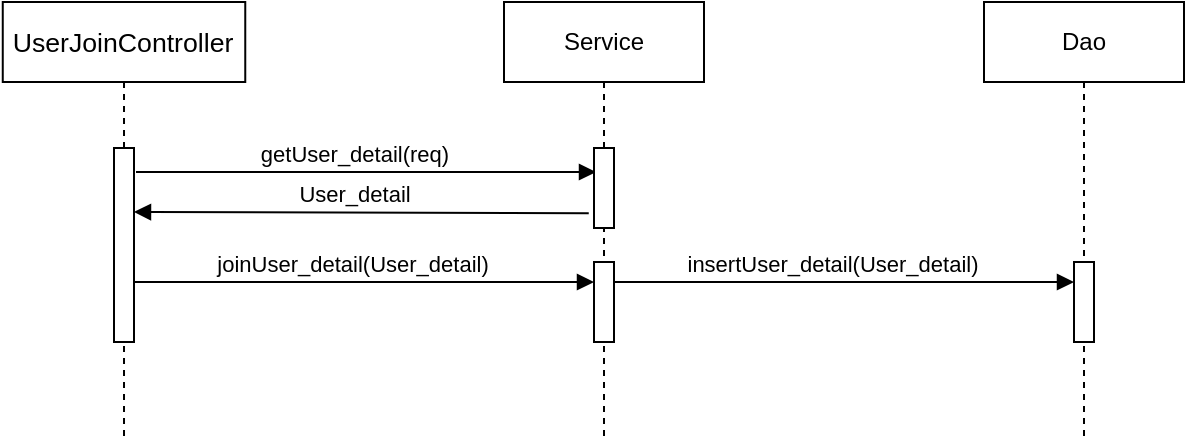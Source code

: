 <mxfile version="13.2.6"><diagram id="BXBeuUN2lcnYVwhaQnw3" name="Page-1"><mxGraphModel dx="514" dy="259" grid="1" gridSize="10" guides="1" tooltips="1" connect="1" arrows="1" fold="1" page="1" pageScale="1" pageWidth="827" pageHeight="1169" math="0" shadow="0"><root><mxCell id="0"/><mxCell id="1" parent="0"/><mxCell id="xB0490SuzeO4Boz1weCB-1" value="Dao" style="shape=umlLifeline;perimeter=lifelinePerimeter;whiteSpace=wrap;html=1;container=1;collapsible=0;recursiveResize=0;outlineConnect=0;" vertex="1" parent="1"><mxGeometry x="604" y="80" width="100" height="220" as="geometry"/></mxCell><mxCell id="xB0490SuzeO4Boz1weCB-2" value="" style="html=1;points=[];perimeter=orthogonalPerimeter;" vertex="1" parent="xB0490SuzeO4Boz1weCB-1"><mxGeometry x="45" y="130" width="10" height="40" as="geometry"/></mxCell><mxCell id="xB0490SuzeO4Boz1weCB-3" value="Service" style="shape=umlLifeline;perimeter=lifelinePerimeter;whiteSpace=wrap;html=1;container=1;collapsible=0;recursiveResize=0;outlineConnect=0;" vertex="1" parent="1"><mxGeometry x="364" y="80" width="100" height="220" as="geometry"/></mxCell><mxCell id="xB0490SuzeO4Boz1weCB-4" value="" style="html=1;points=[];perimeter=orthogonalPerimeter;" vertex="1" parent="xB0490SuzeO4Boz1weCB-3"><mxGeometry x="45" y="130" width="10" height="40" as="geometry"/></mxCell><mxCell id="xB0490SuzeO4Boz1weCB-5" value="&lt;span style=&quot;font-size: 10pt ; font-family: &amp;#34;arial&amp;#34;&quot;&gt;UserJoinController&lt;/span&gt;" style="shape=umlLifeline;perimeter=lifelinePerimeter;whiteSpace=wrap;html=1;container=1;collapsible=0;recursiveResize=0;outlineConnect=0;" vertex="1" parent="1"><mxGeometry x="113.38" y="80" width="121.25" height="220" as="geometry"/></mxCell><mxCell id="xB0490SuzeO4Boz1weCB-6" value="" style="html=1;points=[];perimeter=orthogonalPerimeter;" vertex="1" parent="1"><mxGeometry x="169" y="153" width="10" height="97" as="geometry"/></mxCell><mxCell id="xB0490SuzeO4Boz1weCB-7" value="getUser_detail(req)" style="html=1;verticalAlign=bottom;endArrow=block;" edge="1" parent="1"><mxGeometry x="-0.058" width="80" relative="1" as="geometry"><mxPoint x="180" y="165" as="sourcePoint"/><mxPoint x="410" y="165" as="targetPoint"/><mxPoint as="offset"/></mxGeometry></mxCell><mxCell id="xB0490SuzeO4Boz1weCB-9" value="" style="html=1;points=[];perimeter=orthogonalPerimeter;" vertex="1" parent="1"><mxGeometry x="409" y="153" width="10" height="40" as="geometry"/></mxCell><mxCell id="xB0490SuzeO4Boz1weCB-11" value="insertUser_detail(User_detail)" style="html=1;verticalAlign=bottom;endArrow=block;" edge="1" parent="1"><mxGeometry x="-0.058" width="80" relative="1" as="geometry"><mxPoint x="419" y="220" as="sourcePoint"/><mxPoint x="649" y="220" as="targetPoint"/><mxPoint as="offset"/></mxGeometry></mxCell><mxCell id="xB0490SuzeO4Boz1weCB-17" value="User_detail" style="html=1;verticalAlign=bottom;endArrow=block;exitX=-0.162;exitY=0.94;exitDx=0;exitDy=0;exitPerimeter=0;" edge="1" parent="1"><mxGeometry x="0.033" width="80" relative="1" as="geometry"><mxPoint x="406.38" y="185.6" as="sourcePoint"/><mxPoint x="179.0" y="185.0" as="targetPoint"/><mxPoint as="offset"/></mxGeometry></mxCell><mxCell id="xB0490SuzeO4Boz1weCB-18" value="joinUser_detail(User_detail)" style="html=1;verticalAlign=bottom;endArrow=block;" edge="1" parent="1"><mxGeometry x="-0.058" width="80" relative="1" as="geometry"><mxPoint x="179" y="220" as="sourcePoint"/><mxPoint x="409" y="220" as="targetPoint"/><mxPoint as="offset"/></mxGeometry></mxCell></root></mxGraphModel></diagram></mxfile>